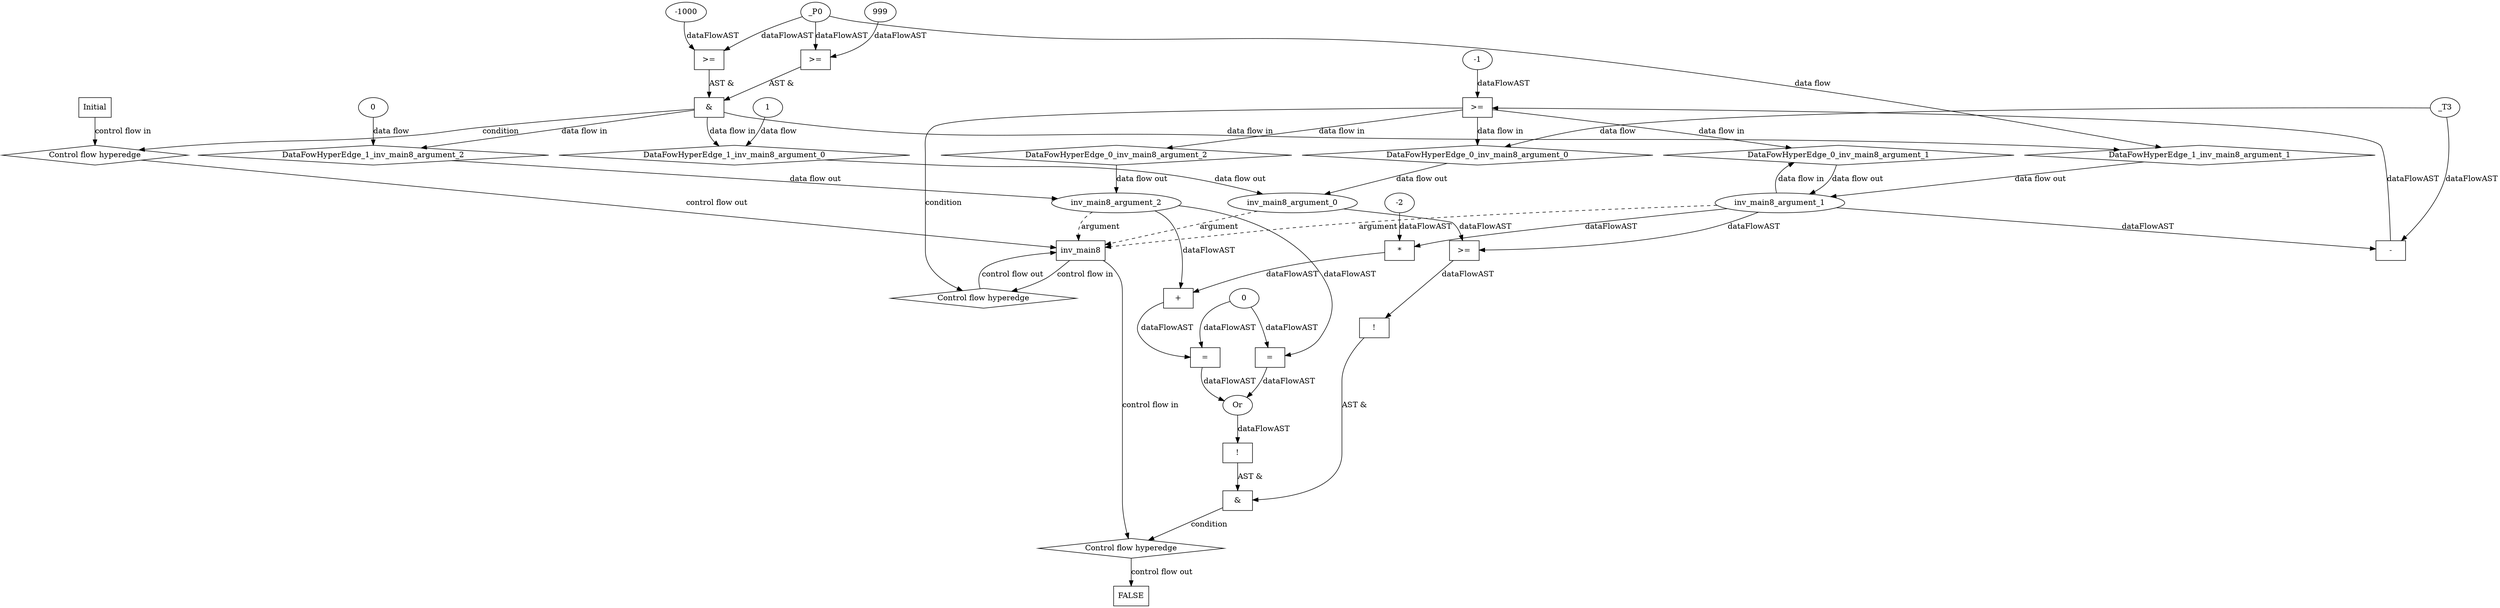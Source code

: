 digraph dag {
"inv_main8" [label="inv_main8" nodeName="inv_main8" class=cfn  shape="rect"];
FALSE [label="FALSE" nodeName=FALSE class=cfn  shape="rect"];
Initial [label="Initial" nodeName=Initial class=cfn  shape="rect"];
ControlFowHyperEdge_0 [label="Control flow hyperedge" nodeName=ControlFowHyperEdge_0 class=controlFlowHyperEdge shape="diamond"];
"inv_main8" -> ControlFowHyperEdge_0 [label="control flow in"]
ControlFowHyperEdge_0 -> "inv_main8" [label="control flow out"]
ControlFowHyperEdge_1 [label="Control flow hyperedge" nodeName=ControlFowHyperEdge_1 class=controlFlowHyperEdge shape="diamond"];
"Initial" -> ControlFowHyperEdge_1 [label="control flow in"]
ControlFowHyperEdge_1 -> "inv_main8" [label="control flow out"]
ControlFowHyperEdge_2 [label="Control flow hyperedge" nodeName=ControlFowHyperEdge_2 class=controlFlowHyperEdge shape="diamond"];
"inv_main8" -> ControlFowHyperEdge_2 [label="control flow in"]
ControlFowHyperEdge_2 -> "FALSE" [label="control flow out"]
"inv_main8_argument_0" [label="inv_main8_argument_0" nodeName=argument0 class=argument  head="inv_main8" shape="oval"];
"inv_main8_argument_0" -> "inv_main8"[label="argument" style="dashed"]
"inv_main8_argument_1" [label="inv_main8_argument_1" nodeName=argument1 class=argument  head="inv_main8" shape="oval"];
"inv_main8_argument_1" -> "inv_main8"[label="argument" style="dashed"]
"inv_main8_argument_2" [label="inv_main8_argument_2" nodeName=argument2 class=argument  head="inv_main8" shape="oval"];
"inv_main8_argument_2" -> "inv_main8"[label="argument" style="dashed"]

"xxxinv_main8___inv_main8_0xxxguard_0_node_0" [label=">=" nodeName="xxxinv_main8___inv_main8_0xxxguard_0_node_0" class=Operator  shape="rect"];
"xxxinv_main8___inv_main8_0xxxguard_0_node_1" [label="-" nodeName="xxxinv_main8___inv_main8_0xxxguard_0_node_1" class= Operator shape="rect"];
"xxxinv_main8___inv_main8_0xxxguard_0_node_4" [label="-1" nodeName="xxxinv_main8___inv_main8_0xxxguard_0_node_4" class=Literal ];
"xxxinv_main8___inv_main8_0xxxguard_0_node_1" -> "xxxinv_main8___inv_main8_0xxxguard_0_node_0"[label="dataFlowAST"]
"xxxinv_main8___inv_main8_0xxxguard_0_node_4" -> "xxxinv_main8___inv_main8_0xxxguard_0_node_0"[label="dataFlowAST"]
"inv_main8_argument_1" -> "xxxinv_main8___inv_main8_0xxxguard_0_node_1"[label="dataFlowAST"]
"xxxinv_main8___inv_main8_0xxxdataFlow_0_node_0" -> "xxxinv_main8___inv_main8_0xxxguard_0_node_1"[label="dataFlowAST"]

"xxxinv_main8___inv_main8_0xxxguard_0_node_0" -> "ControlFowHyperEdge_0" [label="condition"];
"xxxinv_main8___inv_main8_0xxxdataFlow_0_node_0" [label="_T3" nodeName="xxxinv_main8___inv_main8_0xxxdataFlow_0_node_0" class=Constant ];

"xxxinv_main8___inv_main8_0xxxdataFlow_0_node_0" -> "DataFowHyperEdge_0_inv_main8_argument_0" [label="data flow"];
"xxxinv_main8___Initial_1xxx_and" [label="&" nodeName="xxxinv_main8___Initial_1xxx_and" class=Operator shape="rect"];
"xxxinv_main8___Initial_1xxxguard_0_node_0" [label=">=" nodeName="xxxinv_main8___Initial_1xxxguard_0_node_0" class=Operator  shape="rect"];
"xxxinv_main8___Initial_1xxxguard_0_node_2" [label="-1000" nodeName="xxxinv_main8___Initial_1xxxguard_0_node_2" class=Literal ];
"xxxinv_main8___Initial_1xxxdataFlow1_node_0" -> "xxxinv_main8___Initial_1xxxguard_0_node_0"[label="dataFlowAST"]
"xxxinv_main8___Initial_1xxxguard_0_node_2" -> "xxxinv_main8___Initial_1xxxguard_0_node_0"[label="dataFlowAST"]

"xxxinv_main8___Initial_1xxxguard_0_node_0" -> "xxxinv_main8___Initial_1xxx_and" [label="AST &"];
"xxxinv_main8___Initial_1xxxguard1_node_0" [label=">=" nodeName="xxxinv_main8___Initial_1xxxguard1_node_0" class=Operator  shape="rect"];
"xxxinv_main8___Initial_1xxxguard1_node_1" [label="999" nodeName="xxxinv_main8___Initial_1xxxguard1_node_1" class=Literal ];
"xxxinv_main8___Initial_1xxxguard1_node_1" -> "xxxinv_main8___Initial_1xxxguard1_node_0"[label="dataFlowAST"]
"xxxinv_main8___Initial_1xxxdataFlow1_node_0" -> "xxxinv_main8___Initial_1xxxguard1_node_0"[label="dataFlowAST"]

"xxxinv_main8___Initial_1xxxguard1_node_0" -> "xxxinv_main8___Initial_1xxx_and" [label="AST &"];
"xxxinv_main8___Initial_1xxx_and" -> "ControlFowHyperEdge_1" [label="condition"];
"xxxinv_main8___Initial_1xxxdataFlow_0_node_0" [label="1" nodeName="xxxinv_main8___Initial_1xxxdataFlow_0_node_0" class=Literal ];

"xxxinv_main8___Initial_1xxxdataFlow_0_node_0" -> "DataFowHyperEdge_1_inv_main8_argument_0" [label="data flow"];
"xxxinv_main8___Initial_1xxxdataFlow1_node_0" [label="_P0" nodeName="xxxinv_main8___Initial_1xxxdataFlow1_node_0" class=Constant ];

"xxxinv_main8___Initial_1xxxdataFlow1_node_0" -> "DataFowHyperEdge_1_inv_main8_argument_1" [label="data flow"];
"xxxinv_main8___Initial_1xxxdataFlow2_node_0" [label="0" nodeName="xxxinv_main8___Initial_1xxxdataFlow2_node_0" class=Literal ];

"xxxinv_main8___Initial_1xxxdataFlow2_node_0" -> "DataFowHyperEdge_1_inv_main8_argument_2" [label="data flow"];
"xxxFALSE___inv_main8_2xxx_and" [label="&" nodeName="xxxFALSE___inv_main8_2xxx_and" class=Operator shape="rect"];
"xxxFALSE___inv_main8_2xxxguard_0_node_0" [label="!" nodeName="xxxFALSE___inv_main8_2xxxguard_0_node_0" class=Operator shape="rect"];
"xxxFALSE___inv_main8_2xxxguard_0_node_1" [label="Or" nodeName="xxxFALSE___inv_main8_2xxxguard_0_node_1" class=Operator ];
"xxxFALSE___inv_main8_2xxxguard_0_node_2" [label="=" nodeName="xxxFALSE___inv_main8_2xxxguard_0_node_2" class=Operator  shape="rect"];
"xxxFALSE___inv_main8_2xxxguard_0_node_4" [label="0" nodeName="xxxFALSE___inv_main8_2xxxguard_0_node_4" class=Literal ];
"xxxFALSE___inv_main8_2xxxguard_0_node_5" [label="=" nodeName="xxxFALSE___inv_main8_2xxxguard_0_node_5" class=Operator  shape="rect"];
"xxxFALSE___inv_main8_2xxxguard_0_node_6" [label="+" nodeName="xxxFALSE___inv_main8_2xxxguard_0_node_6" class= Operator shape="rect"];
"xxxFALSE___inv_main8_2xxxguard_0_node_8" [label="*" nodeName="xxxFALSE___inv_main8_2xxxguard_0_node_8" class=Operator  shape="rect"];
"xxxFALSE___inv_main8_2xxxguard_0_node_9" [label="-2" nodeName="xxxFALSE___inv_main8_2xxxguard_0_node_9" class=Coeff ];
"xxxFALSE___inv_main8_2xxxguard_0_node_1" -> "xxxFALSE___inv_main8_2xxxguard_0_node_0"[label="dataFlowAST"]
"xxxFALSE___inv_main8_2xxxguard_0_node_2" -> "xxxFALSE___inv_main8_2xxxguard_0_node_1"[label="dataFlowAST"]
"xxxFALSE___inv_main8_2xxxguard_0_node_5" -> "xxxFALSE___inv_main8_2xxxguard_0_node_1"[label="dataFlowAST"]
"inv_main8_argument_2" -> "xxxFALSE___inv_main8_2xxxguard_0_node_2"[label="dataFlowAST"]
"xxxFALSE___inv_main8_2xxxguard_0_node_4" -> "xxxFALSE___inv_main8_2xxxguard_0_node_2"[label="dataFlowAST"]
"xxxFALSE___inv_main8_2xxxguard_0_node_6" -> "xxxFALSE___inv_main8_2xxxguard_0_node_5"[label="dataFlowAST"]
"xxxFALSE___inv_main8_2xxxguard_0_node_4" -> "xxxFALSE___inv_main8_2xxxguard_0_node_5"[label="dataFlowAST"]
"inv_main8_argument_2" -> "xxxFALSE___inv_main8_2xxxguard_0_node_6"[label="dataFlowAST"]
"xxxFALSE___inv_main8_2xxxguard_0_node_8" -> "xxxFALSE___inv_main8_2xxxguard_0_node_6"[label="dataFlowAST"]
"inv_main8_argument_1" -> "xxxFALSE___inv_main8_2xxxguard_0_node_8"[label="dataFlowAST"]
"xxxFALSE___inv_main8_2xxxguard_0_node_9" -> "xxxFALSE___inv_main8_2xxxguard_0_node_8"[label="dataFlowAST"]

"xxxFALSE___inv_main8_2xxxguard_0_node_0" -> "xxxFALSE___inv_main8_2xxx_and" [label="AST &"];
"xxxFALSE___inv_main8_2xxxguard1_node_0" [label="!" nodeName="xxxFALSE___inv_main8_2xxxguard1_node_0" class=Operator shape="rect"];
"xxxFALSE___inv_main8_2xxxguard1_node_1" [label=">=" nodeName="xxxFALSE___inv_main8_2xxxguard1_node_1" class=Operator  shape="rect"];
"xxxFALSE___inv_main8_2xxxguard1_node_1" -> "xxxFALSE___inv_main8_2xxxguard1_node_0"[label="dataFlowAST"]
"inv_main8_argument_1" -> "xxxFALSE___inv_main8_2xxxguard1_node_1"[label="dataFlowAST"]
"inv_main8_argument_0" -> "xxxFALSE___inv_main8_2xxxguard1_node_1"[label="dataFlowAST"]

"xxxFALSE___inv_main8_2xxxguard1_node_0" -> "xxxFALSE___inv_main8_2xxx_and" [label="AST &"];
"xxxFALSE___inv_main8_2xxx_and" -> "ControlFowHyperEdge_2" [label="condition"];
"DataFowHyperEdge_0_inv_main8_argument_0" [label="DataFowHyperEdge_0_inv_main8_argument_0" nodeName="DataFowHyperEdge_0_inv_main8_argument_0" class=DataFlowHyperedge shape="diamond"];
"DataFowHyperEdge_0_inv_main8_argument_0" -> "inv_main8_argument_0"[label="data flow out"]
"xxxinv_main8___inv_main8_0xxxguard_0_node_0" -> "DataFowHyperEdge_0_inv_main8_argument_0"[label="data flow in"]
"DataFowHyperEdge_0_inv_main8_argument_1" [label="DataFowHyperEdge_0_inv_main8_argument_1" nodeName="DataFowHyperEdge_0_inv_main8_argument_1" class=DataFlowHyperedge shape="diamond"];
"DataFowHyperEdge_0_inv_main8_argument_1" -> "inv_main8_argument_1"[label="data flow out"]
"xxxinv_main8___inv_main8_0xxxguard_0_node_0" -> "DataFowHyperEdge_0_inv_main8_argument_1"[label="data flow in"]
"DataFowHyperEdge_0_inv_main8_argument_2" [label="DataFowHyperEdge_0_inv_main8_argument_2" nodeName="DataFowHyperEdge_0_inv_main8_argument_2" class=DataFlowHyperedge shape="diamond"];
"DataFowHyperEdge_0_inv_main8_argument_2" -> "inv_main8_argument_2"[label="data flow out"]
"xxxinv_main8___inv_main8_0xxxguard_0_node_0" -> "DataFowHyperEdge_0_inv_main8_argument_2"[label="data flow in"]
"DataFowHyperEdge_1_inv_main8_argument_0" [label="DataFowHyperEdge_1_inv_main8_argument_0" nodeName="DataFowHyperEdge_1_inv_main8_argument_0" class=DataFlowHyperedge shape="diamond"];
"DataFowHyperEdge_1_inv_main8_argument_0" -> "inv_main8_argument_0"[label="data flow out"]
"xxxinv_main8___Initial_1xxx_and" -> "DataFowHyperEdge_1_inv_main8_argument_0"[label="data flow in"]
"DataFowHyperEdge_1_inv_main8_argument_1" [label="DataFowHyperEdge_1_inv_main8_argument_1" nodeName="DataFowHyperEdge_1_inv_main8_argument_1" class=DataFlowHyperedge shape="diamond"];
"DataFowHyperEdge_1_inv_main8_argument_1" -> "inv_main8_argument_1"[label="data flow out"]
"xxxinv_main8___Initial_1xxx_and" -> "DataFowHyperEdge_1_inv_main8_argument_1"[label="data flow in"]
"DataFowHyperEdge_1_inv_main8_argument_2" [label="DataFowHyperEdge_1_inv_main8_argument_2" nodeName="DataFowHyperEdge_1_inv_main8_argument_2" class=DataFlowHyperedge shape="diamond"];
"DataFowHyperEdge_1_inv_main8_argument_2" -> "inv_main8_argument_2"[label="data flow out"]
"xxxinv_main8___Initial_1xxx_and" -> "DataFowHyperEdge_1_inv_main8_argument_2"[label="data flow in"]
"inv_main8_argument_1" -> "DataFowHyperEdge_0_inv_main8_argument_1"[label="data flow in"]




}
